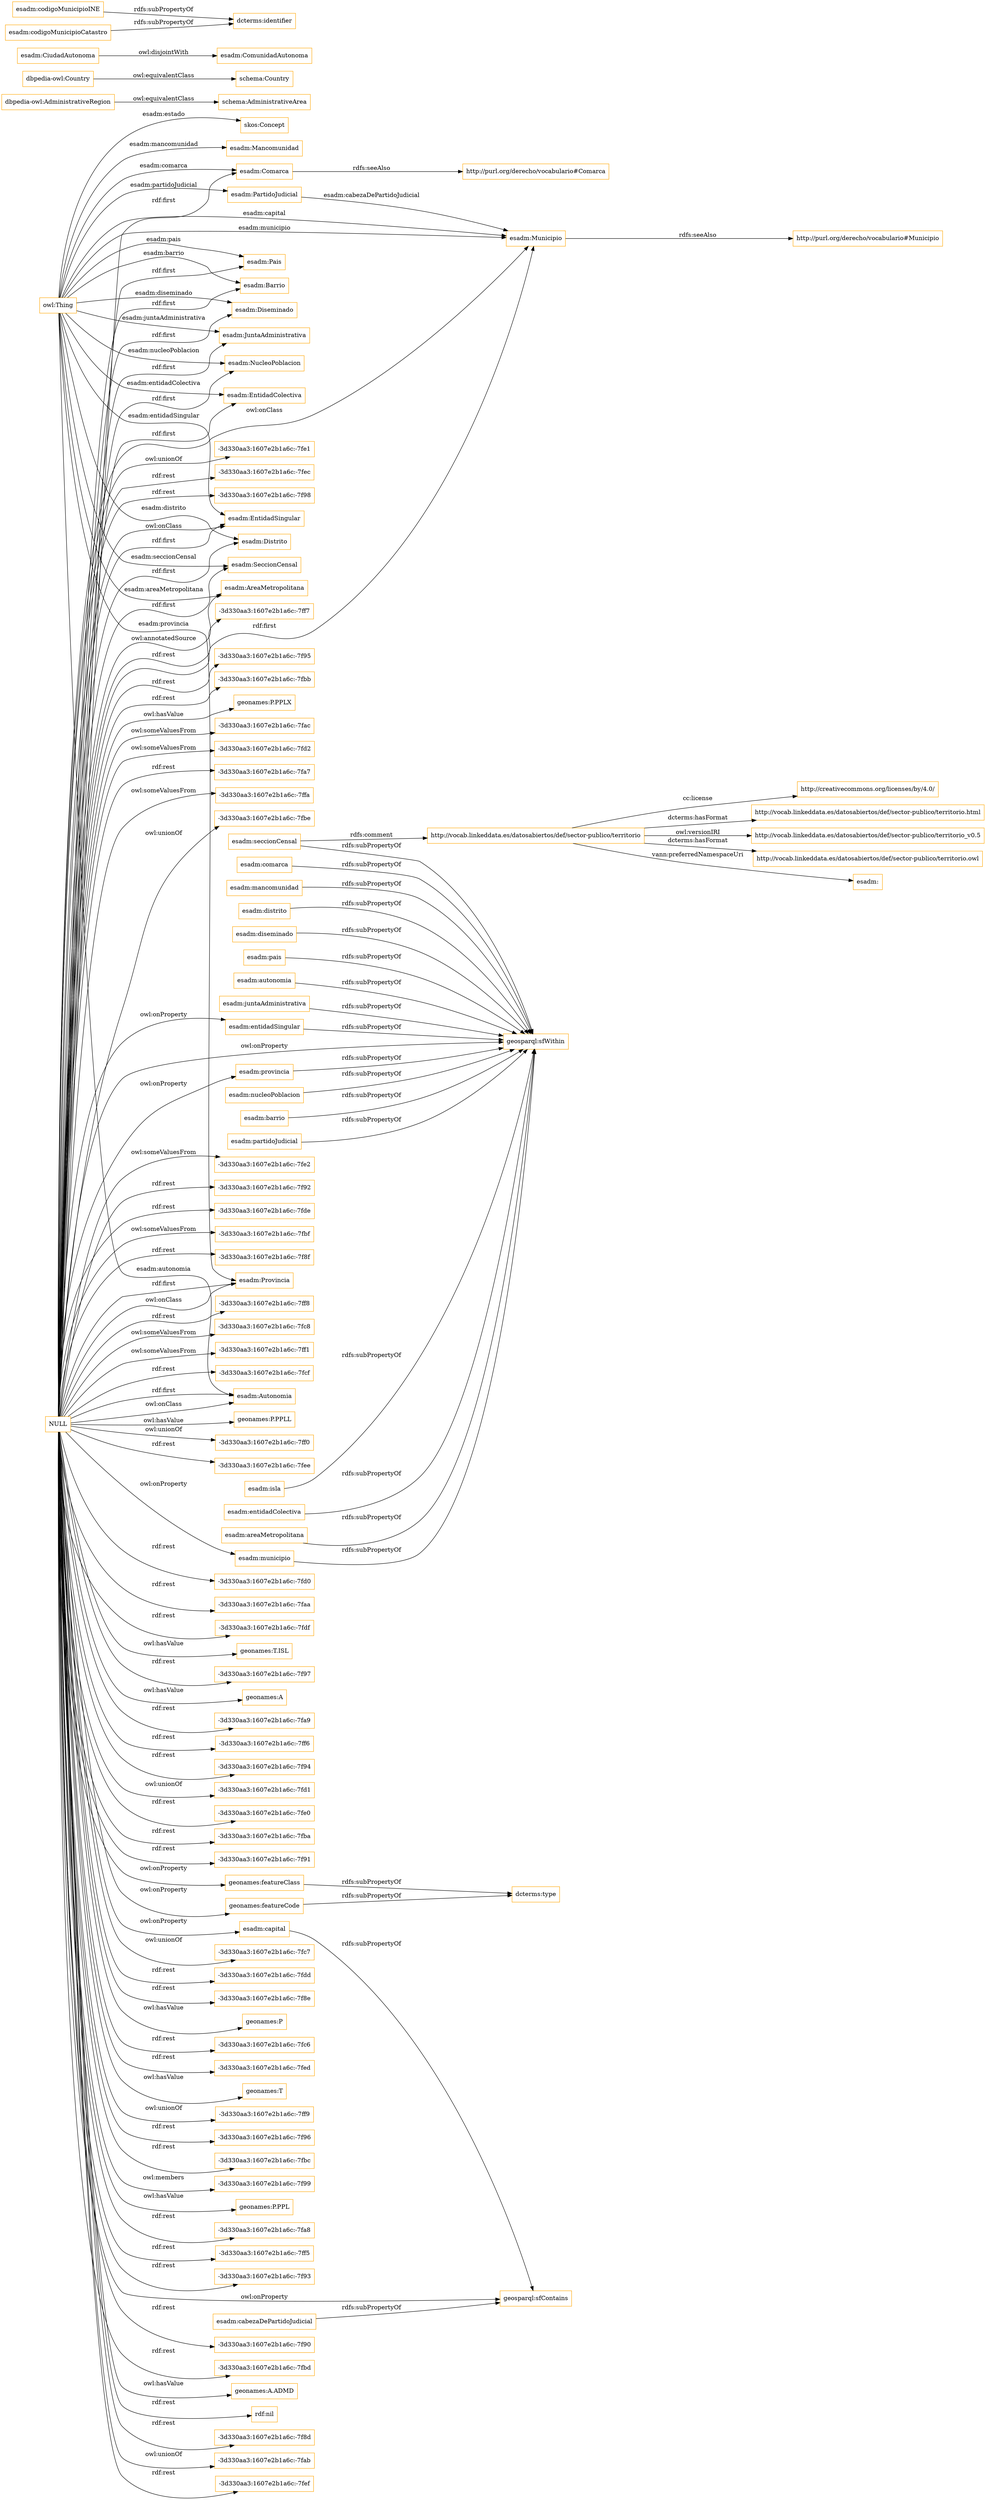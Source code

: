 digraph ar2dtool_diagram { 
rankdir=LR;
size="1501"
node [shape = rectangle, color="orange"]; "esadm:Mancomunidad" "esadm:Comarca" "dbpedia-owl:AdministrativeRegion" "schema:Country" "esadm:EntidadSingular" "esadm:Municipio" "esadm:Pais" "schema:AdministrativeArea" "-3d330aa3:1607e2b1a6c:-7fac" "esadm:CiudadAutonoma" "-3d330aa3:1607e2b1a6c:-7fd2" "esadm:Barrio" "-3d330aa3:1607e2b1a6c:-7ffa" "dbpedia-owl:Country" "esadm:Diseminado" "-3d330aa3:1607e2b1a6c:-7fe2" "esadm:JuntaAdministrativa" "esadm:NucleoPoblacion" "-3d330aa3:1607e2b1a6c:-7fbf" "esadm:Provincia" "esadm:EntidadColectiva" "esadm:PartidoJudicial" "esadm:ComunidadAutonoma" "skos:Concept" "-3d330aa3:1607e2b1a6c:-7fc8" "-3d330aa3:1607e2b1a6c:-7ff1" "esadm:Autonomia" "esadm:Distrito" "esadm:SeccionCensal" "esadm:AreaMetropolitana" ; /*classes style*/
	"esadm:entidadSingular" -> "geosparql:sfWithin" [ label = "rdfs:subPropertyOf" ];
	"NULL" -> "-3d330aa3:1607e2b1a6c:-7fd0" [ label = "rdf:rest" ];
	"NULL" -> "-3d330aa3:1607e2b1a6c:-7faa" [ label = "rdf:rest" ];
	"NULL" -> "-3d330aa3:1607e2b1a6c:-7fdf" [ label = "rdf:rest" ];
	"NULL" -> "geonames:T.ISL" [ label = "owl:hasValue" ];
	"NULL" -> "-3d330aa3:1607e2b1a6c:-7f97" [ label = "rdf:rest" ];
	"NULL" -> "geonames:A" [ label = "owl:hasValue" ];
	"NULL" -> "-3d330aa3:1607e2b1a6c:-7fe2" [ label = "owl:someValuesFrom" ];
	"NULL" -> "esadm:Autonomia" [ label = "owl:onClass" ];
	"NULL" -> "-3d330aa3:1607e2b1a6c:-7fa9" [ label = "rdf:rest" ];
	"NULL" -> "-3d330aa3:1607e2b1a6c:-7ff6" [ label = "rdf:rest" ];
	"NULL" -> "-3d330aa3:1607e2b1a6c:-7f94" [ label = "rdf:rest" ];
	"NULL" -> "-3d330aa3:1607e2b1a6c:-7fd1" [ label = "owl:unionOf" ];
	"NULL" -> "-3d330aa3:1607e2b1a6c:-7fe0" [ label = "rdf:rest" ];
	"NULL" -> "-3d330aa3:1607e2b1a6c:-7fba" [ label = "rdf:rest" ];
	"NULL" -> "esadm:Diseminado" [ label = "rdf:first" ];
	"NULL" -> "esadm:Barrio" [ label = "rdf:first" ];
	"NULL" -> "-3d330aa3:1607e2b1a6c:-7f91" [ label = "rdf:rest" ];
	"NULL" -> "geonames:featureClass" [ label = "owl:onProperty" ];
	"NULL" -> "-3d330aa3:1607e2b1a6c:-7fc7" [ label = "owl:unionOf" ];
	"NULL" -> "-3d330aa3:1607e2b1a6c:-7fdd" [ label = "rdf:rest" ];
	"NULL" -> "-3d330aa3:1607e2b1a6c:-7f8e" [ label = "rdf:rest" ];
	"NULL" -> "esadm:JuntaAdministrativa" [ label = "rdf:first" ];
	"NULL" -> "esadm:provincia" [ label = "owl:onProperty" ];
	"NULL" -> "esadm:Comarca" [ label = "rdf:first" ];
	"NULL" -> "esadm:SeccionCensal" [ label = "rdf:first" ];
	"NULL" -> "geonames:P" [ label = "owl:hasValue" ];
	"NULL" -> "-3d330aa3:1607e2b1a6c:-7fc6" [ label = "rdf:rest" ];
	"NULL" -> "-3d330aa3:1607e2b1a6c:-7fed" [ label = "rdf:rest" ];
	"NULL" -> "esadm:Autonomia" [ label = "rdf:first" ];
	"NULL" -> "geonames:T" [ label = "owl:hasValue" ];
	"NULL" -> "esadm:EntidadSingular" [ label = "rdf:first" ];
	"NULL" -> "-3d330aa3:1607e2b1a6c:-7ff9" [ label = "owl:unionOf" ];
	"NULL" -> "-3d330aa3:1607e2b1a6c:-7f96" [ label = "rdf:rest" ];
	"NULL" -> "-3d330aa3:1607e2b1a6c:-7fbc" [ label = "rdf:rest" ];
	"NULL" -> "esadm:Municipio" [ label = "rdf:first" ];
	"NULL" -> "-3d330aa3:1607e2b1a6c:-7f99" [ label = "owl:members" ];
	"NULL" -> "esadm:Pais" [ label = "rdf:first" ];
	"NULL" -> "geonames:P.PPL" [ label = "owl:hasValue" ];
	"NULL" -> "-3d330aa3:1607e2b1a6c:-7fa8" [ label = "rdf:rest" ];
	"NULL" -> "-3d330aa3:1607e2b1a6c:-7ff5" [ label = "rdf:rest" ];
	"NULL" -> "-3d330aa3:1607e2b1a6c:-7ffa" [ label = "owl:someValuesFrom" ];
	"NULL" -> "-3d330aa3:1607e2b1a6c:-7f93" [ label = "rdf:rest" ];
	"NULL" -> "geosparql:sfContains" [ label = "owl:onProperty" ];
	"NULL" -> "-3d330aa3:1607e2b1a6c:-7f90" [ label = "rdf:rest" ];
	"NULL" -> "-3d330aa3:1607e2b1a6c:-7fbf" [ label = "owl:someValuesFrom" ];
	"NULL" -> "-3d330aa3:1607e2b1a6c:-7fbd" [ label = "rdf:rest" ];
	"NULL" -> "geonames:A.ADMD" [ label = "owl:hasValue" ];
	"NULL" -> "rdf:nil" [ label = "rdf:rest" ];
	"NULL" -> "-3d330aa3:1607e2b1a6c:-7ff1" [ label = "owl:someValuesFrom" ];
	"NULL" -> "esadm:Provincia" [ label = "owl:onClass" ];
	"NULL" -> "-3d330aa3:1607e2b1a6c:-7fac" [ label = "owl:someValuesFrom" ];
	"NULL" -> "-3d330aa3:1607e2b1a6c:-7fd2" [ label = "owl:someValuesFrom" ];
	"NULL" -> "geosparql:sfWithin" [ label = "owl:onProperty" ];
	"NULL" -> "esadm:EntidadSingular" [ label = "owl:onClass" ];
	"NULL" -> "-3d330aa3:1607e2b1a6c:-7f8d" [ label = "rdf:rest" ];
	"NULL" -> "esadm:Provincia" [ label = "rdf:first" ];
	"NULL" -> "esadm:capital" [ label = "owl:onProperty" ];
	"NULL" -> "-3d330aa3:1607e2b1a6c:-7fab" [ label = "owl:unionOf" ];
	"NULL" -> "-3d330aa3:1607e2b1a6c:-7fef" [ label = "rdf:rest" ];
	"NULL" -> "esadm:municipio" [ label = "owl:onProperty" ];
	"NULL" -> "-3d330aa3:1607e2b1a6c:-7fe1" [ label = "owl:unionOf" ];
	"NULL" -> "esadm:entidadSingular" [ label = "owl:onProperty" ];
	"NULL" -> "-3d330aa3:1607e2b1a6c:-7fec" [ label = "rdf:rest" ];
	"NULL" -> "-3d330aa3:1607e2b1a6c:-7f98" [ label = "rdf:rest" ];
	"NULL" -> "esadm:NucleoPoblacion" [ label = "rdf:first" ];
	"NULL" -> "geonames:featureCode" [ label = "owl:onProperty" ];
	"NULL" -> "esadm:Municipio" [ label = "owl:onClass" ];
	"NULL" -> "-3d330aa3:1607e2b1a6c:-7ff7" [ label = "rdf:rest" ];
	"NULL" -> "esadm:Distrito" [ label = "rdf:first" ];
	"NULL" -> "-3d330aa3:1607e2b1a6c:-7f95" [ label = "rdf:rest" ];
	"NULL" -> "-3d330aa3:1607e2b1a6c:-7fbb" [ label = "rdf:rest" ];
	"NULL" -> "geonames:P.PPLX" [ label = "owl:hasValue" ];
	"NULL" -> "-3d330aa3:1607e2b1a6c:-7fa7" [ label = "rdf:rest" ];
	"NULL" -> "-3d330aa3:1607e2b1a6c:-7fbe" [ label = "owl:unionOf" ];
	"NULL" -> "esadm:EntidadColectiva" [ label = "rdf:first" ];
	"NULL" -> "-3d330aa3:1607e2b1a6c:-7f92" [ label = "rdf:rest" ];
	"NULL" -> "-3d330aa3:1607e2b1a6c:-7fc8" [ label = "owl:someValuesFrom" ];
	"NULL" -> "esadm:AreaMetropolitana" [ label = "owl:annotatedSource" ];
	"NULL" -> "-3d330aa3:1607e2b1a6c:-7fde" [ label = "rdf:rest" ];
	"NULL" -> "-3d330aa3:1607e2b1a6c:-7f8f" [ label = "rdf:rest" ];
	"NULL" -> "-3d330aa3:1607e2b1a6c:-7ff8" [ label = "rdf:rest" ];
	"NULL" -> "-3d330aa3:1607e2b1a6c:-7fcf" [ label = "rdf:rest" ];
	"NULL" -> "geonames:P.PPLL" [ label = "owl:hasValue" ];
	"NULL" -> "-3d330aa3:1607e2b1a6c:-7ff0" [ label = "owl:unionOf" ];
	"NULL" -> "-3d330aa3:1607e2b1a6c:-7fee" [ label = "rdf:rest" ];
	"esadm:Municipio" -> "http://purl.org/derecho/vocabulario#Municipio" [ label = "rdfs:seeAlso" ];
	"esadm:nucleoPoblacion" -> "geosparql:sfWithin" [ label = "rdfs:subPropertyOf" ];
	"esadm:barrio" -> "geosparql:sfWithin" [ label = "rdfs:subPropertyOf" ];
	"esadm:CiudadAutonoma" -> "esadm:ComunidadAutonoma" [ label = "owl:disjointWith" ];
	"geonames:featureClass" -> "dcterms:type" [ label = "rdfs:subPropertyOf" ];
	"esadm:partidoJudicial" -> "geosparql:sfWithin" [ label = "rdfs:subPropertyOf" ];
	"http://vocab.linkeddata.es/datosabiertos/def/sector-publico/territorio" -> "http://vocab.linkeddata.es/datosabiertos/def/sector-publico/territorio.html" [ label = "dcterms:hasFormat" ];
	"http://vocab.linkeddata.es/datosabiertos/def/sector-publico/territorio" -> "http://vocab.linkeddata.es/datosabiertos/def/sector-publico/territorio_v0.5" [ label = "owl:versionIRI" ];
	"http://vocab.linkeddata.es/datosabiertos/def/sector-publico/territorio" -> "http://vocab.linkeddata.es/datosabiertos/def/sector-publico/territorio.owl" [ label = "dcterms:hasFormat" ];
	"http://vocab.linkeddata.es/datosabiertos/def/sector-publico/territorio" -> "esadm:" [ label = "vann:preferredNamespaceUri" ];
	"http://vocab.linkeddata.es/datosabiertos/def/sector-publico/territorio" -> "http://creativecommons.org/licenses/by/4.0/" [ label = "cc:license" ];
	"dbpedia-owl:AdministrativeRegion" -> "schema:AdministrativeArea" [ label = "owl:equivalentClass" ];
	"esadm:isla" -> "geosparql:sfWithin" [ label = "rdfs:subPropertyOf" ];
	"esadm:entidadColectiva" -> "geosparql:sfWithin" [ label = "rdfs:subPropertyOf" ];
	"esadm:areaMetropolitana" -> "geosparql:sfWithin" [ label = "rdfs:subPropertyOf" ];
	"esadm:seccionCensal" -> "geosparql:sfWithin" [ label = "rdfs:subPropertyOf" ];
	"esadm:seccionCensal" -> "http://vocab.linkeddata.es/datosabiertos/def/sector-publico/territorio" [ label = "rdfs:comment" ];
	"esadm:comarca" -> "geosparql:sfWithin" [ label = "rdfs:subPropertyOf" ];
	"esadm:municipio" -> "geosparql:sfWithin" [ label = "rdfs:subPropertyOf" ];
	"esadm:codigoMunicipioINE" -> "dcterms:identifier" [ label = "rdfs:subPropertyOf" ];
	"geonames:featureCode" -> "dcterms:type" [ label = "rdfs:subPropertyOf" ];
	"esadm:mancomunidad" -> "geosparql:sfWithin" [ label = "rdfs:subPropertyOf" ];
	"esadm:distrito" -> "geosparql:sfWithin" [ label = "rdfs:subPropertyOf" ];
	"esadm:diseminado" -> "geosparql:sfWithin" [ label = "rdfs:subPropertyOf" ];
	"esadm:provincia" -> "geosparql:sfWithin" [ label = "rdfs:subPropertyOf" ];
	"esadm:codigoMunicipioCatastro" -> "dcterms:identifier" [ label = "rdfs:subPropertyOf" ];
	"dbpedia-owl:Country" -> "schema:Country" [ label = "owl:equivalentClass" ];
	"esadm:capital" -> "geosparql:sfContains" [ label = "rdfs:subPropertyOf" ];
	"esadm:cabezaDePartidoJudicial" -> "geosparql:sfContains" [ label = "rdfs:subPropertyOf" ];
	"esadm:pais" -> "geosparql:sfWithin" [ label = "rdfs:subPropertyOf" ];
	"esadm:autonomia" -> "geosparql:sfWithin" [ label = "rdfs:subPropertyOf" ];
	"esadm:juntaAdministrativa" -> "geosparql:sfWithin" [ label = "rdfs:subPropertyOf" ];
	"esadm:Comarca" -> "http://purl.org/derecho/vocabulario#Comarca" [ label = "rdfs:seeAlso" ];
	"owl:Thing" -> "esadm:NucleoPoblacion" [ label = "esadm:nucleoPoblacion" ];
	"owl:Thing" -> "esadm:Pais" [ label = "esadm:pais" ];
	"owl:Thing" -> "esadm:Provincia" [ label = "esadm:provincia" ];
	"owl:Thing" -> "esadm:SeccionCensal" [ label = "esadm:seccionCensal" ];
	"owl:Thing" -> "esadm:Distrito" [ label = "esadm:distrito" ];
	"owl:Thing" -> "esadm:JuntaAdministrativa" [ label = "esadm:juntaAdministrativa" ];
	"esadm:PartidoJudicial" -> "esadm:Municipio" [ label = "esadm:cabezaDePartidoJudicial" ];
	"owl:Thing" -> "esadm:AreaMetropolitana" [ label = "esadm:areaMetropolitana" ];
	"owl:Thing" -> "esadm:EntidadSingular" [ label = "esadm:entidadSingular" ];
	"owl:Thing" -> "esadm:Municipio" [ label = "esadm:capital" ];
	"owl:Thing" -> "esadm:Autonomia" [ label = "esadm:autonomia" ];
	"owl:Thing" -> "esadm:Barrio" [ label = "esadm:barrio" ];
	"owl:Thing" -> "esadm:Comarca" [ label = "esadm:comarca" ];
	"owl:Thing" -> "esadm:Diseminado" [ label = "esadm:diseminado" ];
	"owl:Thing" -> "esadm:Mancomunidad" [ label = "esadm:mancomunidad" ];
	"owl:Thing" -> "esadm:EntidadColectiva" [ label = "esadm:entidadColectiva" ];
	"owl:Thing" -> "esadm:PartidoJudicial" [ label = "esadm:partidoJudicial" ];
	"owl:Thing" -> "esadm:Municipio" [ label = "esadm:municipio" ];
	"owl:Thing" -> "skos:Concept" [ label = "esadm:estado" ];

}
